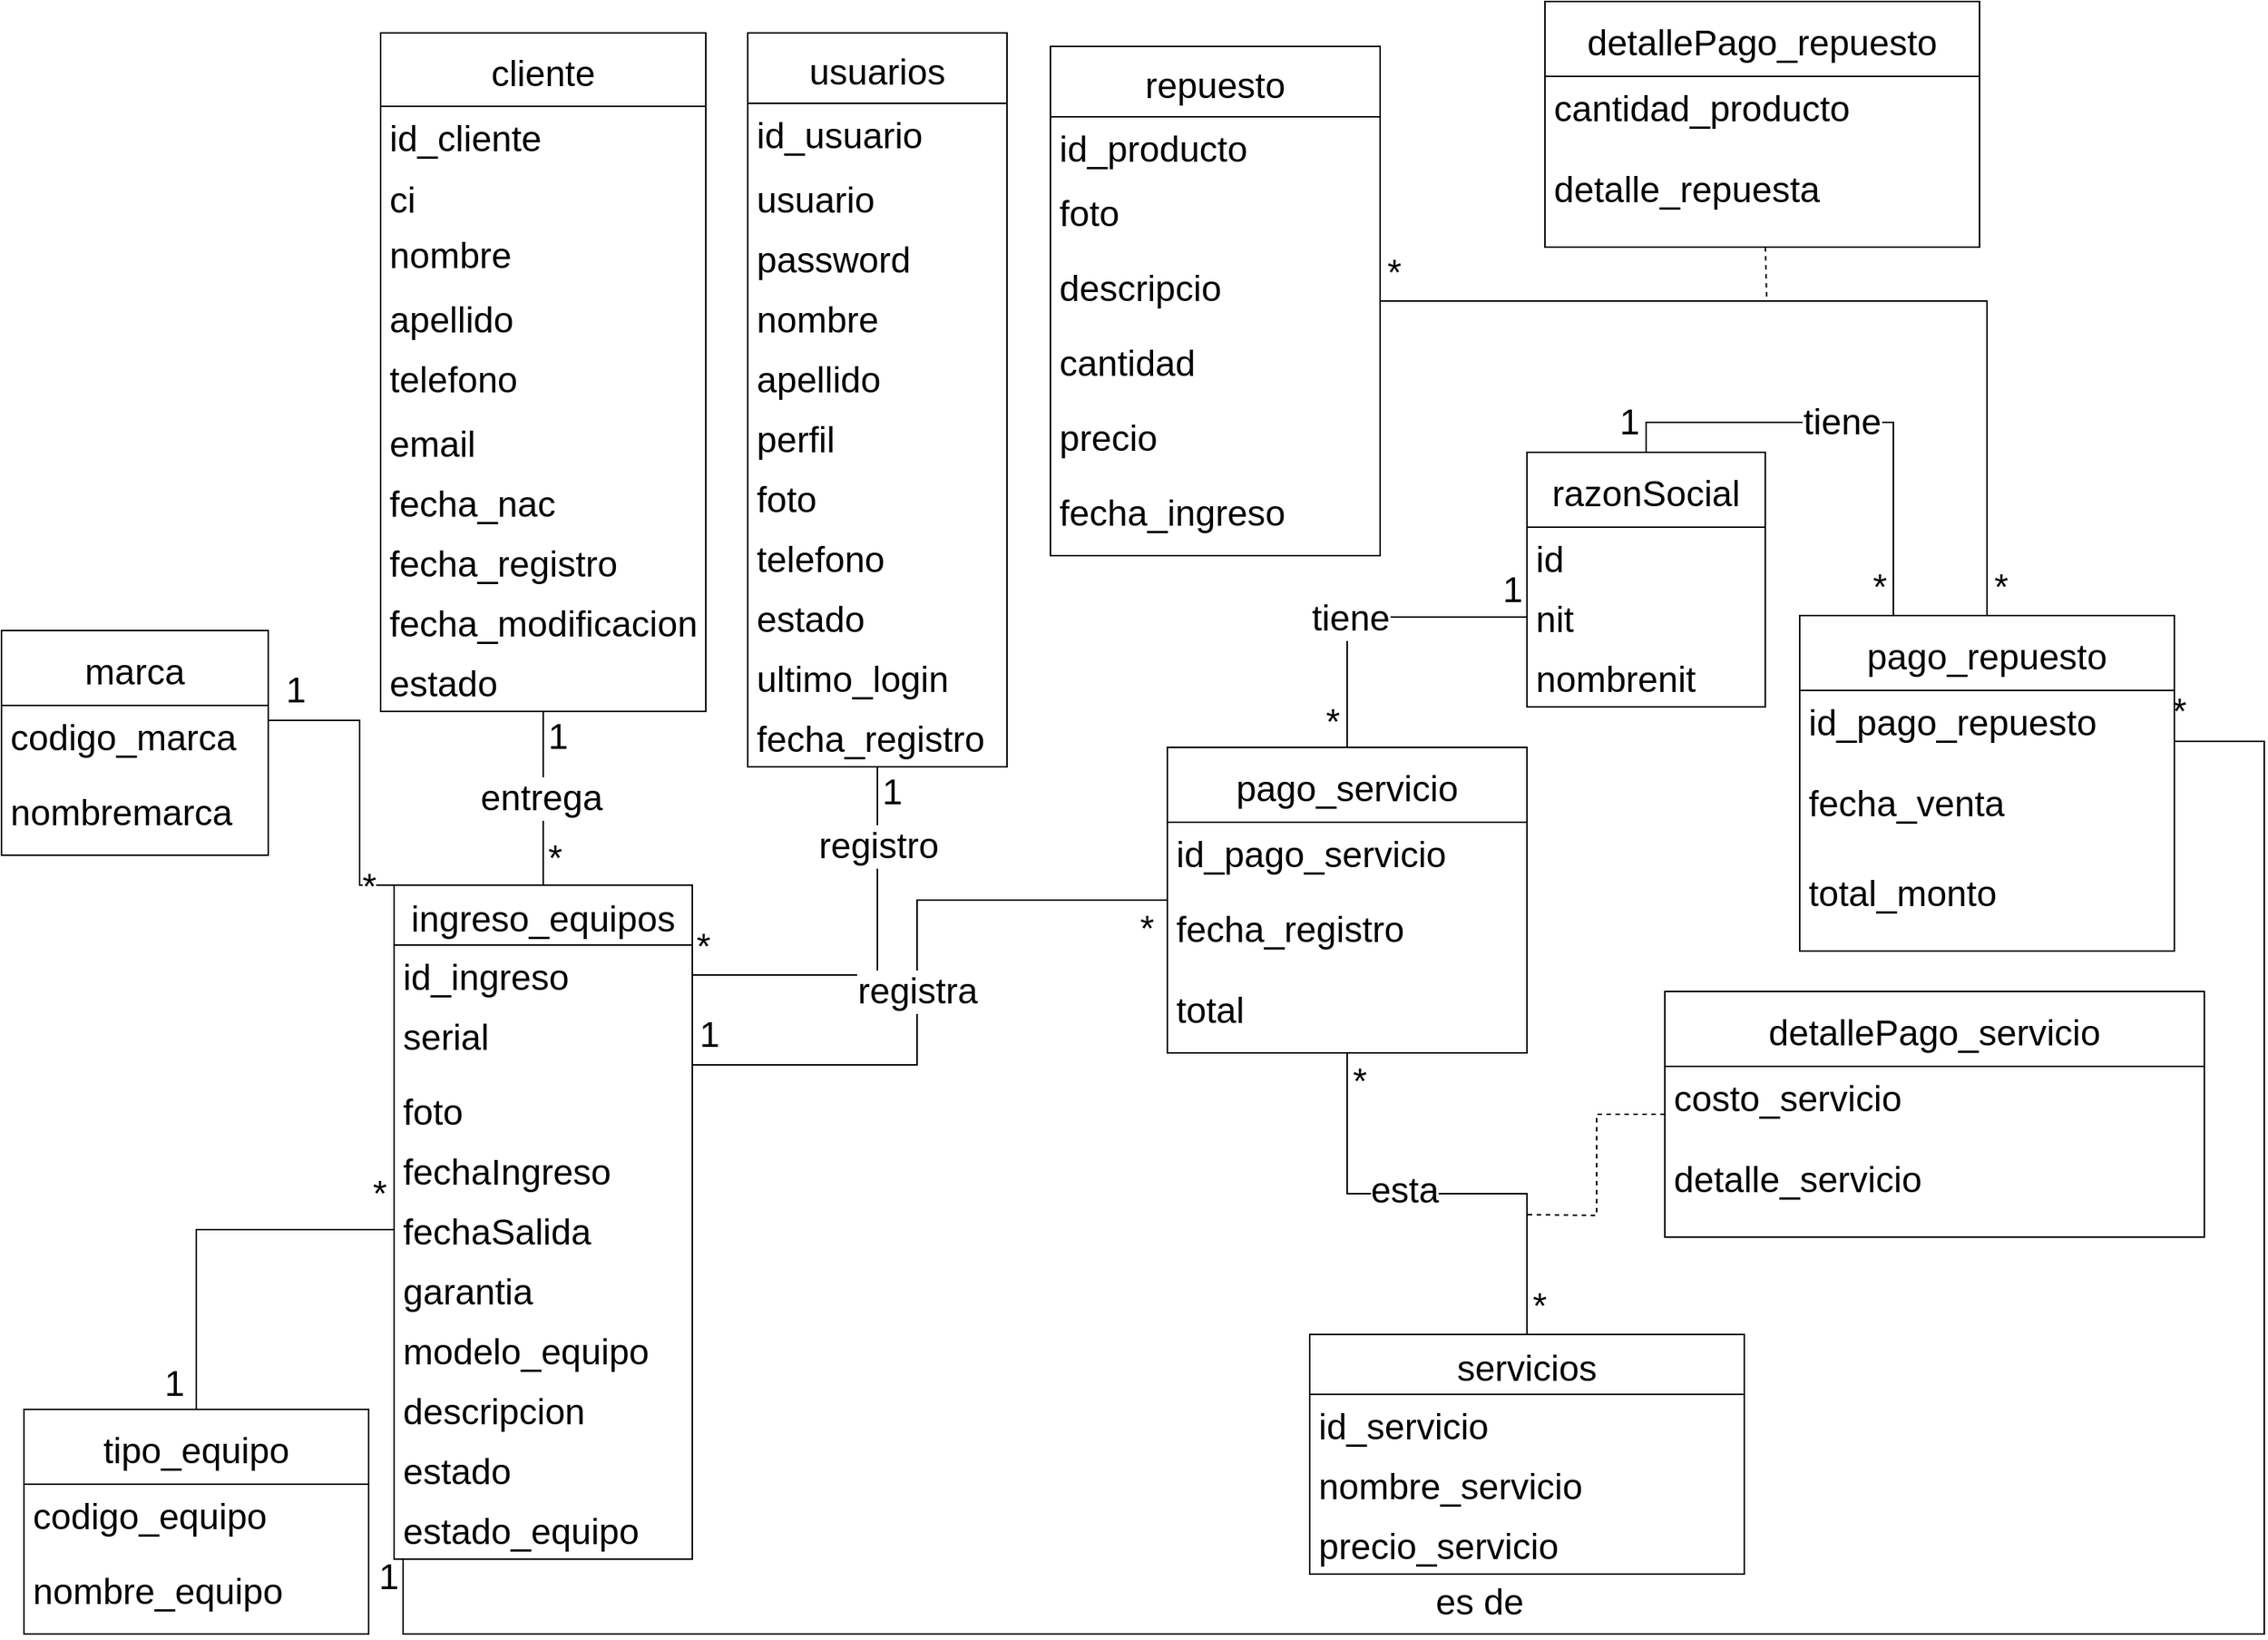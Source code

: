 <mxfile>
    <diagram id="wfUU09Cgp8cNnMo08egy" name="Página-1">
        <mxGraphModel dx="2210" dy="1568" grid="1" gridSize="10" guides="1" tooltips="1" connect="1" arrows="1" fold="1" page="1" pageScale="1" pageWidth="1600" pageHeight="1200" math="0" shadow="0">
            <root>
                <mxCell id="0"/>
                <mxCell id="1" parent="0"/>
                <mxCell id="IKJJpIAQ7fGaCPvur2bt-19" style="edgeStyle=orthogonalEdgeStyle;rounded=0;orthogonalLoop=1;jettySize=auto;html=1;fontSize=24;endArrow=none;endFill=0;entryX=1;entryY=0.5;entryDx=0;entryDy=0;" parent="1" source="rV4q6Ok1a5fOe4f_9M8k-9" target="rV4q6Ok1a5fOe4f_9M8k-31" edge="1">
                    <mxGeometry relative="1" as="geometry"/>
                </mxCell>
                <mxCell id="IKJJpIAQ7fGaCPvur2bt-36" value="registro" style="edgeLabel;html=1;align=center;verticalAlign=middle;resizable=0;points=[];fontSize=24;" parent="IKJJpIAQ7fGaCPvur2bt-19" vertex="1" connectable="0">
                    <mxGeometry x="-0.601" relative="1" as="geometry">
                        <mxPoint as="offset"/>
                    </mxGeometry>
                </mxCell>
                <mxCell id="IKJJpIAQ7fGaCPvur2bt-37" value="1" style="edgeLabel;html=1;align=center;verticalAlign=middle;resizable=0;points=[];fontSize=24;" parent="IKJJpIAQ7fGaCPvur2bt-19" vertex="1" connectable="0">
                    <mxGeometry x="-0.91" relative="1" as="geometry">
                        <mxPoint x="9" y="5" as="offset"/>
                    </mxGeometry>
                </mxCell>
                <mxCell id="IKJJpIAQ7fGaCPvur2bt-38" value="*" style="edgeLabel;html=1;align=center;verticalAlign=middle;resizable=0;points=[];fontSize=24;" parent="IKJJpIAQ7fGaCPvur2bt-19" vertex="1" connectable="0">
                    <mxGeometry x="0.87" y="-1" relative="1" as="geometry">
                        <mxPoint x="-10" y="-18" as="offset"/>
                    </mxGeometry>
                </mxCell>
                <mxCell id="rV4q6Ok1a5fOe4f_9M8k-9" value="usuarios" style="swimlane;fontStyle=0;childLayout=stackLayout;horizontal=1;startSize=47;horizontalStack=0;resizeParent=1;resizeParentMax=0;resizeLast=0;collapsible=1;marginBottom=0;fontSize=24;" parent="1" vertex="1">
                    <mxGeometry x="508" y="21" width="173" height="490" as="geometry"/>
                </mxCell>
                <mxCell id="rV4q6Ok1a5fOe4f_9M8k-10" value="id_usuario" style="text;strokeColor=none;fillColor=none;align=left;verticalAlign=top;spacingLeft=4;spacingRight=4;overflow=hidden;rotatable=0;points=[[0,0.5],[1,0.5]];portConstraint=eastwest;fontSize=24;" parent="rV4q6Ok1a5fOe4f_9M8k-9" vertex="1">
                    <mxGeometry y="47" width="173" height="43" as="geometry"/>
                </mxCell>
                <mxCell id="rV4q6Ok1a5fOe4f_9M8k-11" value="usuario" style="text;strokeColor=none;fillColor=none;align=left;verticalAlign=top;spacingLeft=4;spacingRight=4;overflow=hidden;rotatable=0;points=[[0,0.5],[1,0.5]];portConstraint=eastwest;fontSize=24;" parent="rV4q6Ok1a5fOe4f_9M8k-9" vertex="1">
                    <mxGeometry y="90" width="173" height="40" as="geometry"/>
                </mxCell>
                <mxCell id="rV4q6Ok1a5fOe4f_9M8k-12" value="password" style="text;strokeColor=none;fillColor=none;align=left;verticalAlign=top;spacingLeft=4;spacingRight=4;overflow=hidden;rotatable=0;points=[[0,0.5],[1,0.5]];portConstraint=eastwest;fontSize=24;" parent="rV4q6Ok1a5fOe4f_9M8k-9" vertex="1">
                    <mxGeometry y="130" width="173" height="40" as="geometry"/>
                </mxCell>
                <mxCell id="rV4q6Ok1a5fOe4f_9M8k-18" value="nombre" style="text;strokeColor=none;fillColor=none;align=left;verticalAlign=top;spacingLeft=4;spacingRight=4;overflow=hidden;rotatable=0;points=[[0,0.5],[1,0.5]];portConstraint=eastwest;fontSize=24;" parent="rV4q6Ok1a5fOe4f_9M8k-9" vertex="1">
                    <mxGeometry y="170" width="173" height="40" as="geometry"/>
                </mxCell>
                <mxCell id="fkZLtSuJIl0sQiR_U3KK-3" value="apellido" style="text;strokeColor=none;fillColor=none;align=left;verticalAlign=top;spacingLeft=4;spacingRight=4;overflow=hidden;rotatable=0;points=[[0,0.5],[1,0.5]];portConstraint=eastwest;fontSize=24;" parent="rV4q6Ok1a5fOe4f_9M8k-9" vertex="1">
                    <mxGeometry y="210" width="173" height="40" as="geometry"/>
                </mxCell>
                <mxCell id="rV4q6Ok1a5fOe4f_9M8k-13" value="perfil" style="text;strokeColor=none;fillColor=none;align=left;verticalAlign=top;spacingLeft=4;spacingRight=4;overflow=hidden;rotatable=0;points=[[0,0.5],[1,0.5]];portConstraint=eastwest;fontSize=24;" parent="rV4q6Ok1a5fOe4f_9M8k-9" vertex="1">
                    <mxGeometry y="250" width="173" height="40" as="geometry"/>
                </mxCell>
                <mxCell id="rV4q6Ok1a5fOe4f_9M8k-14" value="foto" style="text;strokeColor=none;fillColor=none;align=left;verticalAlign=top;spacingLeft=4;spacingRight=4;overflow=hidden;rotatable=0;points=[[0,0.5],[1,0.5]];portConstraint=eastwest;fontSize=24;" parent="rV4q6Ok1a5fOe4f_9M8k-9" vertex="1">
                    <mxGeometry y="290" width="173" height="40" as="geometry"/>
                </mxCell>
                <mxCell id="IKJJpIAQ7fGaCPvur2bt-18" value="telefono" style="text;strokeColor=none;fillColor=none;align=left;verticalAlign=top;spacingLeft=4;spacingRight=4;overflow=hidden;rotatable=0;points=[[0,0.5],[1,0.5]];portConstraint=eastwest;fontSize=24;" parent="rV4q6Ok1a5fOe4f_9M8k-9" vertex="1">
                    <mxGeometry y="330" width="173" height="40" as="geometry"/>
                </mxCell>
                <mxCell id="rV4q6Ok1a5fOe4f_9M8k-15" value="estado" style="text;strokeColor=none;fillColor=none;align=left;verticalAlign=top;spacingLeft=4;spacingRight=4;overflow=hidden;rotatable=0;points=[[0,0.5],[1,0.5]];portConstraint=eastwest;fontSize=24;" parent="rV4q6Ok1a5fOe4f_9M8k-9" vertex="1">
                    <mxGeometry y="370" width="173" height="40" as="geometry"/>
                </mxCell>
                <mxCell id="rV4q6Ok1a5fOe4f_9M8k-16" value="ultimo_login" style="text;strokeColor=none;fillColor=none;align=left;verticalAlign=top;spacingLeft=4;spacingRight=4;overflow=hidden;rotatable=0;points=[[0,0.5],[1,0.5]];portConstraint=eastwest;fontSize=24;" parent="rV4q6Ok1a5fOe4f_9M8k-9" vertex="1">
                    <mxGeometry y="410" width="173" height="40" as="geometry"/>
                </mxCell>
                <mxCell id="rV4q6Ok1a5fOe4f_9M8k-17" value="fecha_registro" style="text;strokeColor=none;fillColor=none;align=left;verticalAlign=top;spacingLeft=4;spacingRight=4;overflow=hidden;rotatable=0;points=[[0,0.5],[1,0.5]];portConstraint=eastwest;fontSize=24;" parent="rV4q6Ok1a5fOe4f_9M8k-9" vertex="1">
                    <mxGeometry y="450" width="173" height="40" as="geometry"/>
                </mxCell>
                <mxCell id="IKJJpIAQ7fGaCPvur2bt-13" style="rounded=0;orthogonalLoop=1;jettySize=auto;html=1;fontSize=24;endArrow=none;endFill=0;entryX=0.5;entryY=0;entryDx=0;entryDy=0;" parent="1" source="rV4q6Ok1a5fOe4f_9M8k-19" target="rV4q6Ok1a5fOe4f_9M8k-30" edge="1">
                    <mxGeometry relative="1" as="geometry"/>
                </mxCell>
                <mxCell id="IKJJpIAQ7fGaCPvur2bt-33" value="1" style="edgeLabel;html=1;align=center;verticalAlign=middle;resizable=0;points=[];fontSize=24;" parent="IKJJpIAQ7fGaCPvur2bt-13" vertex="1" connectable="0">
                    <mxGeometry x="-0.782" relative="1" as="geometry">
                        <mxPoint x="9" y="4" as="offset"/>
                    </mxGeometry>
                </mxCell>
                <mxCell id="IKJJpIAQ7fGaCPvur2bt-34" value="*" style="edgeLabel;html=1;align=center;verticalAlign=middle;resizable=0;points=[];fontSize=24;" parent="IKJJpIAQ7fGaCPvur2bt-13" vertex="1" connectable="0">
                    <mxGeometry x="0.789" y="-1" relative="1" as="geometry">
                        <mxPoint x="8" y="-6" as="offset"/>
                    </mxGeometry>
                </mxCell>
                <mxCell id="IKJJpIAQ7fGaCPvur2bt-35" value="entrega" style="edgeLabel;html=1;align=center;verticalAlign=middle;resizable=0;points=[];fontSize=24;" parent="IKJJpIAQ7fGaCPvur2bt-13" vertex="1" connectable="0">
                    <mxGeometry x="-0.272" y="-2" relative="1" as="geometry">
                        <mxPoint y="16" as="offset"/>
                    </mxGeometry>
                </mxCell>
                <mxCell id="rV4q6Ok1a5fOe4f_9M8k-19" value="cliente" style="swimlane;fontStyle=0;childLayout=stackLayout;horizontal=1;startSize=49;horizontalStack=0;resizeParent=1;resizeParentMax=0;resizeLast=0;collapsible=1;marginBottom=0;fontSize=24;" parent="1" vertex="1">
                    <mxGeometry x="263" y="21" width="217" height="453" as="geometry"/>
                </mxCell>
                <mxCell id="rV4q6Ok1a5fOe4f_9M8k-20" value="id_cliente" style="text;strokeColor=none;fillColor=none;align=left;verticalAlign=top;spacingLeft=4;spacingRight=4;overflow=hidden;rotatable=0;points=[[0,0.5],[1,0.5]];portConstraint=eastwest;fontSize=24;" parent="rV4q6Ok1a5fOe4f_9M8k-19" vertex="1">
                    <mxGeometry y="49" width="217" height="41" as="geometry"/>
                </mxCell>
                <mxCell id="IKJJpIAQ7fGaCPvur2bt-5" value="ci" style="text;strokeColor=none;fillColor=none;align=left;verticalAlign=top;spacingLeft=4;spacingRight=4;overflow=hidden;rotatable=0;points=[[0,0.5],[1,0.5]];portConstraint=eastwest;fontSize=24;" parent="rV4q6Ok1a5fOe4f_9M8k-19" vertex="1">
                    <mxGeometry y="90" width="217" height="37" as="geometry"/>
                </mxCell>
                <mxCell id="rV4q6Ok1a5fOe4f_9M8k-22" value="nombre" style="text;strokeColor=none;fillColor=none;align=left;verticalAlign=top;spacingLeft=4;spacingRight=4;overflow=hidden;rotatable=0;points=[[0,0.5],[1,0.5]];portConstraint=eastwest;fontSize=24;" parent="rV4q6Ok1a5fOe4f_9M8k-19" vertex="1">
                    <mxGeometry y="127" width="217" height="43" as="geometry"/>
                </mxCell>
                <mxCell id="rV4q6Ok1a5fOe4f_9M8k-21" value="apellido" style="text;strokeColor=none;fillColor=none;align=left;verticalAlign=top;spacingLeft=4;spacingRight=4;overflow=hidden;rotatable=0;points=[[0,0.5],[1,0.5]];portConstraint=eastwest;fontSize=24;" parent="rV4q6Ok1a5fOe4f_9M8k-19" vertex="1">
                    <mxGeometry y="170" width="217" height="40" as="geometry"/>
                </mxCell>
                <mxCell id="IKJJpIAQ7fGaCPvur2bt-17" value="telefono" style="text;strokeColor=none;fillColor=none;align=left;verticalAlign=top;spacingLeft=4;spacingRight=4;overflow=hidden;rotatable=0;points=[[0,0.5],[1,0.5]];portConstraint=eastwest;fontSize=24;" parent="rV4q6Ok1a5fOe4f_9M8k-19" vertex="1">
                    <mxGeometry y="210" width="217" height="43" as="geometry"/>
                </mxCell>
                <mxCell id="rV4q6Ok1a5fOe4f_9M8k-23" value="email" style="text;strokeColor=none;fillColor=none;align=left;verticalAlign=top;spacingLeft=4;spacingRight=4;overflow=hidden;rotatable=0;points=[[0,0.5],[1,0.5]];portConstraint=eastwest;fontSize=24;" parent="rV4q6Ok1a5fOe4f_9M8k-19" vertex="1">
                    <mxGeometry y="253" width="217" height="40" as="geometry"/>
                </mxCell>
                <mxCell id="IKJJpIAQ7fGaCPvur2bt-9" value="fecha_nac" style="text;strokeColor=none;fillColor=none;align=left;verticalAlign=top;spacingLeft=4;spacingRight=4;overflow=hidden;rotatable=0;points=[[0,0.5],[1,0.5]];portConstraint=eastwest;fontSize=24;" parent="rV4q6Ok1a5fOe4f_9M8k-19" vertex="1">
                    <mxGeometry y="293" width="217" height="40" as="geometry"/>
                </mxCell>
                <mxCell id="rV4q6Ok1a5fOe4f_9M8k-25" value="fecha_registro" style="text;strokeColor=none;fillColor=none;align=left;verticalAlign=top;spacingLeft=4;spacingRight=4;overflow=hidden;rotatable=0;points=[[0,0.5],[1,0.5]];portConstraint=eastwest;fontSize=24;" parent="rV4q6Ok1a5fOe4f_9M8k-19" vertex="1">
                    <mxGeometry y="333" width="217" height="40" as="geometry"/>
                </mxCell>
                <mxCell id="fkZLtSuJIl0sQiR_U3KK-2" value="fecha_modificacion" style="text;strokeColor=none;fillColor=none;align=left;verticalAlign=top;spacingLeft=4;spacingRight=4;overflow=hidden;rotatable=0;points=[[0,0.5],[1,0.5]];portConstraint=eastwest;fontSize=24;" parent="rV4q6Ok1a5fOe4f_9M8k-19" vertex="1">
                    <mxGeometry y="373" width="217" height="40" as="geometry"/>
                </mxCell>
                <mxCell id="rV4q6Ok1a5fOe4f_9M8k-28" value="estado" style="text;strokeColor=none;fillColor=none;align=left;verticalAlign=top;spacingLeft=4;spacingRight=4;overflow=hidden;rotatable=0;points=[[0,0.5],[1,0.5]];portConstraint=eastwest;fontSize=24;" parent="rV4q6Ok1a5fOe4f_9M8k-19" vertex="1">
                    <mxGeometry y="413" width="217" height="40" as="geometry"/>
                </mxCell>
                <mxCell id="IKJJpIAQ7fGaCPvur2bt-31" style="edgeStyle=orthogonalEdgeStyle;rounded=0;orthogonalLoop=1;jettySize=auto;html=1;fontSize=24;endArrow=none;endFill=0;" parent="1" source="rV4q6Ok1a5fOe4f_9M8k-30" target="oZmowPFpVnmmXWieP5AL-1" edge="1">
                    <mxGeometry relative="1" as="geometry">
                        <Array as="points">
                            <mxPoint x="278" y="1090"/>
                            <mxPoint x="1520" y="1090"/>
                            <mxPoint x="1520" y="494"/>
                        </Array>
                    </mxGeometry>
                </mxCell>
                <mxCell id="IKJJpIAQ7fGaCPvur2bt-44" value="1" style="edgeLabel;html=1;align=center;verticalAlign=middle;resizable=0;points=[];fontSize=24;" parent="IKJJpIAQ7fGaCPvur2bt-31" vertex="1" connectable="0">
                    <mxGeometry x="-0.966" y="-2" relative="1" as="geometry">
                        <mxPoint x="-8" y="-21" as="offset"/>
                    </mxGeometry>
                </mxCell>
                <mxCell id="IKJJpIAQ7fGaCPvur2bt-45" value="*" style="edgeLabel;html=1;align=center;verticalAlign=middle;resizable=0;points=[];fontSize=24;" parent="IKJJpIAQ7fGaCPvur2bt-31" vertex="1" connectable="0">
                    <mxGeometry x="0.961" y="-2" relative="1" as="geometry">
                        <mxPoint x="-35" y="-18" as="offset"/>
                    </mxGeometry>
                </mxCell>
                <mxCell id="IKJJpIAQ7fGaCPvur2bt-54" value="es de" style="edgeLabel;html=1;align=center;verticalAlign=middle;resizable=0;points=[];fontSize=24;" parent="IKJJpIAQ7fGaCPvur2bt-31" vertex="1" connectable="0">
                    <mxGeometry x="-0.2" y="5" relative="1" as="geometry">
                        <mxPoint x="-11" y="-16" as="offset"/>
                    </mxGeometry>
                </mxCell>
                <mxCell id="rV4q6Ok1a5fOe4f_9M8k-30" value="ingreso_equipos" style="swimlane;fontStyle=0;childLayout=stackLayout;horizontal=1;startSize=40;horizontalStack=0;resizeParent=1;resizeParentMax=0;resizeLast=0;collapsible=1;marginBottom=0;fontSize=24;" parent="1" vertex="1">
                    <mxGeometry x="272" y="590" width="199" height="450" as="geometry"/>
                </mxCell>
                <mxCell id="rV4q6Ok1a5fOe4f_9M8k-31" value="id_ingreso" style="text;strokeColor=none;fillColor=none;align=left;verticalAlign=top;spacingLeft=4;spacingRight=4;overflow=hidden;rotatable=0;points=[[0,0.5],[1,0.5]];portConstraint=eastwest;fontSize=24;" parent="rV4q6Ok1a5fOe4f_9M8k-30" vertex="1">
                    <mxGeometry y="40" width="199" height="40" as="geometry"/>
                </mxCell>
                <mxCell id="IKJJpIAQ7fGaCPvur2bt-15" value="serial" style="text;strokeColor=none;fillColor=none;align=left;verticalAlign=top;spacingLeft=4;spacingRight=4;overflow=hidden;rotatable=0;points=[[0,0.5],[1,0.5]];portConstraint=eastwest;fontSize=24;" parent="rV4q6Ok1a5fOe4f_9M8k-30" vertex="1">
                    <mxGeometry y="80" width="199" height="50" as="geometry"/>
                </mxCell>
                <mxCell id="fkZLtSuJIl0sQiR_U3KK-4" value="foto" style="text;strokeColor=none;fillColor=none;align=left;verticalAlign=top;spacingLeft=4;spacingRight=4;overflow=hidden;rotatable=0;points=[[0,0.5],[1,0.5]];portConstraint=eastwest;fontSize=24;" parent="rV4q6Ok1a5fOe4f_9M8k-30" vertex="1">
                    <mxGeometry y="130" width="199" height="40" as="geometry"/>
                </mxCell>
                <mxCell id="rV4q6Ok1a5fOe4f_9M8k-32" value="fechaIngreso" style="text;strokeColor=none;fillColor=none;align=left;verticalAlign=top;spacingLeft=4;spacingRight=4;overflow=hidden;rotatable=0;points=[[0,0.5],[1,0.5]];portConstraint=eastwest;fontSize=24;" parent="rV4q6Ok1a5fOe4f_9M8k-30" vertex="1">
                    <mxGeometry y="170" width="199" height="40" as="geometry"/>
                </mxCell>
                <mxCell id="3mxQ9J1KkY-YHvVlAkt3-2" value="fechaSalida" style="text;strokeColor=none;fillColor=none;align=left;verticalAlign=top;spacingLeft=4;spacingRight=4;overflow=hidden;rotatable=0;points=[[0,0.5],[1,0.5]];portConstraint=eastwest;fontSize=24;" parent="rV4q6Ok1a5fOe4f_9M8k-30" vertex="1">
                    <mxGeometry y="210" width="199" height="40" as="geometry"/>
                </mxCell>
                <mxCell id="CD0hT01xv_0MjJVS_pCC-12" value="garantia" style="text;strokeColor=none;fillColor=none;align=left;verticalAlign=top;spacingLeft=4;spacingRight=4;overflow=hidden;rotatable=0;points=[[0,0.5],[1,0.5]];portConstraint=eastwest;fontSize=24;" parent="rV4q6Ok1a5fOe4f_9M8k-30" vertex="1">
                    <mxGeometry y="250" width="199" height="40" as="geometry"/>
                </mxCell>
                <mxCell id="IKJJpIAQ7fGaCPvur2bt-8" value="modelo_equipo" style="text;strokeColor=none;fillColor=none;align=left;verticalAlign=top;spacingLeft=4;spacingRight=4;overflow=hidden;rotatable=0;points=[[0,0.5],[1,0.5]];portConstraint=eastwest;fontSize=24;" parent="rV4q6Ok1a5fOe4f_9M8k-30" vertex="1">
                    <mxGeometry y="290" width="199" height="40" as="geometry"/>
                </mxCell>
                <mxCell id="5f8DOodD0ED3poKtp0_v-1" value="descripcion" style="text;strokeColor=none;fillColor=none;align=left;verticalAlign=top;spacingLeft=4;spacingRight=4;overflow=hidden;rotatable=0;points=[[0,0.5],[1,0.5]];portConstraint=eastwest;fontSize=24;" parent="rV4q6Ok1a5fOe4f_9M8k-30" vertex="1">
                    <mxGeometry y="330" width="199" height="40" as="geometry"/>
                </mxCell>
                <mxCell id="rV4q6Ok1a5fOe4f_9M8k-34" value="estado" style="text;strokeColor=none;fillColor=none;align=left;verticalAlign=top;spacingLeft=4;spacingRight=4;overflow=hidden;rotatable=0;points=[[0,0.5],[1,0.5]];portConstraint=eastwest;fontSize=24;" parent="rV4q6Ok1a5fOe4f_9M8k-30" vertex="1">
                    <mxGeometry y="370" width="199" height="40" as="geometry"/>
                </mxCell>
                <mxCell id="IKJJpIAQ7fGaCPvur2bt-11" value="estado_equipo" style="text;strokeColor=none;fillColor=none;align=left;verticalAlign=top;spacingLeft=4;spacingRight=4;overflow=hidden;rotatable=0;points=[[0,0.5],[1,0.5]];portConstraint=eastwest;fontSize=24;" parent="rV4q6Ok1a5fOe4f_9M8k-30" vertex="1">
                    <mxGeometry y="410" width="199" height="40" as="geometry"/>
                </mxCell>
                <mxCell id="IKJJpIAQ7fGaCPvur2bt-20" style="rounded=0;orthogonalLoop=1;jettySize=auto;html=1;fontSize=24;endArrow=none;endFill=0;edgeStyle=orthogonalEdgeStyle;" parent="1" source="rV4q6Ok1a5fOe4f_9M8k-39" target="rV4q6Ok1a5fOe4f_9M8k-30" edge="1">
                    <mxGeometry relative="1" as="geometry">
                        <Array as="points">
                            <mxPoint x="621" y="600"/>
                            <mxPoint x="621" y="710"/>
                        </Array>
                    </mxGeometry>
                </mxCell>
                <mxCell id="IKJJpIAQ7fGaCPvur2bt-39" value="1" style="edgeLabel;html=1;align=center;verticalAlign=middle;resizable=0;points=[];fontSize=24;" parent="IKJJpIAQ7fGaCPvur2bt-20" vertex="1" connectable="0">
                    <mxGeometry x="0.895" y="2" relative="1" as="geometry">
                        <mxPoint x="-12" y="-22" as="offset"/>
                    </mxGeometry>
                </mxCell>
                <mxCell id="IKJJpIAQ7fGaCPvur2bt-40" value="registra" style="edgeLabel;html=1;align=center;verticalAlign=middle;resizable=0;points=[];fontSize=24;" parent="IKJJpIAQ7fGaCPvur2bt-20" vertex="1" connectable="0">
                    <mxGeometry x="0.069" relative="1" as="geometry">
                        <mxPoint as="offset"/>
                    </mxGeometry>
                </mxCell>
                <mxCell id="IKJJpIAQ7fGaCPvur2bt-41" value="*" style="edgeLabel;html=1;align=center;verticalAlign=middle;resizable=0;points=[];fontSize=24;" parent="IKJJpIAQ7fGaCPvur2bt-20" vertex="1" connectable="0">
                    <mxGeometry x="-0.91" y="1" relative="1" as="geometry">
                        <mxPoint x="5" y="18" as="offset"/>
                    </mxGeometry>
                </mxCell>
                <mxCell id="IKJJpIAQ7fGaCPvur2bt-21" style="edgeStyle=orthogonalEdgeStyle;rounded=0;orthogonalLoop=1;jettySize=auto;html=1;fontSize=24;endArrow=none;endFill=0;entryX=0;entryY=0.5;entryDx=0;entryDy=0;" parent="1" source="rV4q6Ok1a5fOe4f_9M8k-39" target="rV4q6Ok1a5fOe4f_9M8k-92" edge="1">
                    <mxGeometry relative="1" as="geometry"/>
                </mxCell>
                <mxCell id="IKJJpIAQ7fGaCPvur2bt-48" value="*" style="edgeLabel;html=1;align=center;verticalAlign=middle;resizable=0;points=[];fontSize=24;" parent="IKJJpIAQ7fGaCPvur2bt-21" vertex="1" connectable="0">
                    <mxGeometry x="-0.834" relative="1" as="geometry">
                        <mxPoint x="-10" as="offset"/>
                    </mxGeometry>
                </mxCell>
                <mxCell id="IKJJpIAQ7fGaCPvur2bt-49" value="1" style="edgeLabel;html=1;align=center;verticalAlign=middle;resizable=0;points=[];fontSize=24;" parent="IKJJpIAQ7fGaCPvur2bt-21" vertex="1" connectable="0">
                    <mxGeometry x="0.836" y="2" relative="1" as="geometry">
                        <mxPoint x="7" y="-16" as="offset"/>
                    </mxGeometry>
                </mxCell>
                <mxCell id="IKJJpIAQ7fGaCPvur2bt-56" value="tiene" style="edgeLabel;html=1;align=center;verticalAlign=middle;resizable=0;points=[];fontSize=24;" parent="IKJJpIAQ7fGaCPvur2bt-21" vertex="1" connectable="0">
                    <mxGeometry x="-0.138" y="-1" relative="1" as="geometry">
                        <mxPoint as="offset"/>
                    </mxGeometry>
                </mxCell>
                <mxCell id="IKJJpIAQ7fGaCPvur2bt-24" style="edgeStyle=orthogonalEdgeStyle;rounded=0;orthogonalLoop=1;jettySize=auto;html=1;fontSize=24;endArrow=none;endFill=0;" parent="1" source="rV4q6Ok1a5fOe4f_9M8k-39" target="rV4q6Ok1a5fOe4f_9M8k-65" edge="1">
                    <mxGeometry relative="1" as="geometry"/>
                </mxCell>
                <mxCell id="IKJJpIAQ7fGaCPvur2bt-46" value="*" style="edgeLabel;html=1;align=center;verticalAlign=middle;resizable=0;points=[];fontSize=24;" parent="IKJJpIAQ7fGaCPvur2bt-24" vertex="1" connectable="0">
                    <mxGeometry x="-0.844" y="4" relative="1" as="geometry">
                        <mxPoint x="4" y="-5" as="offset"/>
                    </mxGeometry>
                </mxCell>
                <mxCell id="IKJJpIAQ7fGaCPvur2bt-47" value="*" style="edgeLabel;html=1;align=center;verticalAlign=middle;resizable=0;points=[];fontSize=24;" parent="IKJJpIAQ7fGaCPvur2bt-24" vertex="1" connectable="0">
                    <mxGeometry x="0.881" y="3" relative="1" as="geometry">
                        <mxPoint x="5" y="-1" as="offset"/>
                    </mxGeometry>
                </mxCell>
                <mxCell id="IKJJpIAQ7fGaCPvur2bt-55" value="esta" style="edgeLabel;html=1;align=center;verticalAlign=middle;resizable=0;points=[];fontSize=24;" parent="IKJJpIAQ7fGaCPvur2bt-24" vertex="1" connectable="0">
                    <mxGeometry x="-0.146" y="2" relative="1" as="geometry">
                        <mxPoint as="offset"/>
                    </mxGeometry>
                </mxCell>
                <mxCell id="rV4q6Ok1a5fOe4f_9M8k-39" value="pago_servicio" style="swimlane;fontStyle=0;childLayout=stackLayout;horizontal=1;startSize=50;horizontalStack=0;resizeParent=1;resizeParentMax=0;resizeLast=0;collapsible=1;marginBottom=0;fontSize=24;" parent="1" vertex="1">
                    <mxGeometry x="788" y="498" width="240" height="204" as="geometry"/>
                </mxCell>
                <mxCell id="rV4q6Ok1a5fOe4f_9M8k-40" value="id_pago_servicio" style="text;strokeColor=none;fillColor=none;align=left;verticalAlign=top;spacingLeft=4;spacingRight=4;overflow=hidden;rotatable=0;points=[[0,0.5],[1,0.5]];portConstraint=eastwest;fontSize=24;" parent="rV4q6Ok1a5fOe4f_9M8k-39" vertex="1">
                    <mxGeometry y="50" width="240" height="50" as="geometry"/>
                </mxCell>
                <mxCell id="rV4q6Ok1a5fOe4f_9M8k-41" value="fecha_registro" style="text;strokeColor=none;fillColor=none;align=left;verticalAlign=top;spacingLeft=4;spacingRight=4;overflow=hidden;rotatable=0;points=[[0,0.5],[1,0.5]];portConstraint=eastwest;fontSize=24;" parent="rV4q6Ok1a5fOe4f_9M8k-39" vertex="1">
                    <mxGeometry y="100" width="240" height="54" as="geometry"/>
                </mxCell>
                <mxCell id="rV4q6Ok1a5fOe4f_9M8k-42" value="total" style="text;strokeColor=none;fillColor=none;align=left;verticalAlign=top;spacingLeft=4;spacingRight=4;overflow=hidden;rotatable=0;points=[[0,0.5],[1,0.5]];portConstraint=eastwest;fontSize=24;" parent="rV4q6Ok1a5fOe4f_9M8k-39" vertex="1">
                    <mxGeometry y="154" width="240" height="50" as="geometry"/>
                </mxCell>
                <mxCell id="rV4q6Ok1a5fOe4f_9M8k-65" value="servicios" style="swimlane;fontStyle=0;childLayout=stackLayout;horizontal=1;startSize=40;horizontalStack=0;resizeParent=1;resizeParentMax=0;resizeLast=0;collapsible=1;marginBottom=0;fontSize=24;" parent="1" vertex="1">
                    <mxGeometry x="883" y="890" width="290" height="160" as="geometry"/>
                </mxCell>
                <mxCell id="rV4q6Ok1a5fOe4f_9M8k-66" value="id_servicio" style="text;align=left;verticalAlign=top;spacingLeft=4;spacingRight=4;overflow=hidden;rotatable=0;points=[[0,0.5],[1,0.5]];portConstraint=eastwest;fontSize=24;" parent="rV4q6Ok1a5fOe4f_9M8k-65" vertex="1">
                    <mxGeometry y="40" width="290" height="40" as="geometry"/>
                </mxCell>
                <mxCell id="rV4q6Ok1a5fOe4f_9M8k-67" value="nombre_servicio" style="text;strokeColor=none;fillColor=none;align=left;verticalAlign=top;spacingLeft=4;spacingRight=4;overflow=hidden;rotatable=0;points=[[0,0.5],[1,0.5]];portConstraint=eastwest;fontSize=24;" parent="rV4q6Ok1a5fOe4f_9M8k-65" vertex="1">
                    <mxGeometry y="80" width="290" height="40" as="geometry"/>
                </mxCell>
                <mxCell id="rV4q6Ok1a5fOe4f_9M8k-68" value="precio_servicio" style="text;strokeColor=none;fillColor=none;align=left;verticalAlign=top;spacingLeft=4;spacingRight=4;overflow=hidden;rotatable=0;points=[[0,0.5],[1,0.5]];portConstraint=eastwest;fontSize=24;" parent="rV4q6Ok1a5fOe4f_9M8k-65" vertex="1">
                    <mxGeometry y="120" width="290" height="40" as="geometry"/>
                </mxCell>
                <mxCell id="IKJJpIAQ7fGaCPvur2bt-27" style="edgeStyle=orthogonalEdgeStyle;rounded=0;orthogonalLoop=1;jettySize=auto;html=1;entryX=0.5;entryY=0;entryDx=0;entryDy=0;fontSize=24;endArrow=none;endFill=0;" parent="1" source="6kTo6Zb_8isxX5u7ip_v-1" target="oZmowPFpVnmmXWieP5AL-1" edge="1">
                    <mxGeometry relative="1" as="geometry"/>
                </mxCell>
                <mxCell id="IKJJpIAQ7fGaCPvur2bt-52" value="*" style="edgeLabel;html=1;align=center;verticalAlign=middle;resizable=0;points=[];fontSize=24;" parent="IKJJpIAQ7fGaCPvur2bt-27" vertex="1" connectable="0">
                    <mxGeometry x="0.94" y="1" relative="1" as="geometry">
                        <mxPoint x="8" y="-1" as="offset"/>
                    </mxGeometry>
                </mxCell>
                <mxCell id="IKJJpIAQ7fGaCPvur2bt-53" value="*" style="edgeLabel;html=1;align=center;verticalAlign=middle;resizable=0;points=[];fontSize=24;" parent="IKJJpIAQ7fGaCPvur2bt-27" vertex="1" connectable="0">
                    <mxGeometry x="-0.942" y="-1" relative="1" as="geometry">
                        <mxPoint x="-9" y="-20" as="offset"/>
                    </mxGeometry>
                </mxCell>
                <mxCell id="IKJJpIAQ7fGaCPvur2bt-32" style="rounded=0;orthogonalLoop=1;jettySize=auto;html=1;fontSize=24;endArrow=none;endFill=0;dashed=1;" parent="1" source="rV4q6Ok1a5fOe4f_9M8k-76" edge="1">
                    <mxGeometry relative="1" as="geometry">
                        <mxPoint x="1188" y="200" as="targetPoint"/>
                    </mxGeometry>
                </mxCell>
                <mxCell id="rV4q6Ok1a5fOe4f_9M8k-76" value="detallePago_repuesto" style="swimlane;fontStyle=0;childLayout=stackLayout;horizontal=1;startSize=50;horizontalStack=0;resizeParent=1;resizeParentMax=0;resizeLast=0;collapsible=1;marginBottom=0;fontSize=24;" parent="1" vertex="1">
                    <mxGeometry x="1040" width="290" height="164" as="geometry"/>
                </mxCell>
                <mxCell id="rV4q6Ok1a5fOe4f_9M8k-77" value="cantidad_producto" style="text;strokeColor=none;fillColor=none;align=left;verticalAlign=top;spacingLeft=4;spacingRight=4;overflow=hidden;rotatable=0;points=[[0,0.5],[1,0.5]];portConstraint=eastwest;fontSize=24;" parent="rV4q6Ok1a5fOe4f_9M8k-76" vertex="1">
                    <mxGeometry y="50" width="290" height="54" as="geometry"/>
                </mxCell>
                <mxCell id="rV4q6Ok1a5fOe4f_9M8k-110" value="detalle_repuesta" style="text;strokeColor=none;fillColor=none;align=left;verticalAlign=top;spacingLeft=4;spacingRight=4;overflow=hidden;rotatable=0;points=[[0,0.5],[1,0.5]];portConstraint=eastwest;fontSize=24;" parent="rV4q6Ok1a5fOe4f_9M8k-76" vertex="1">
                    <mxGeometry y="104" width="290" height="60" as="geometry"/>
                </mxCell>
                <mxCell id="IKJJpIAQ7fGaCPvur2bt-26" style="edgeStyle=orthogonalEdgeStyle;rounded=0;orthogonalLoop=1;jettySize=auto;html=1;fontSize=24;endArrow=none;endFill=0;exitX=0.5;exitY=0;exitDx=0;exitDy=0;entryX=0.25;entryY=0;entryDx=0;entryDy=0;" parent="1" source="rV4q6Ok1a5fOe4f_9M8k-90" target="oZmowPFpVnmmXWieP5AL-1" edge="1">
                    <mxGeometry relative="1" as="geometry"/>
                </mxCell>
                <mxCell id="IKJJpIAQ7fGaCPvur2bt-50" value="1" style="edgeLabel;html=1;align=center;verticalAlign=middle;resizable=0;points=[];fontSize=24;" parent="IKJJpIAQ7fGaCPvur2bt-26" vertex="1" connectable="0">
                    <mxGeometry x="-0.809" y="2" relative="1" as="geometry">
                        <mxPoint x="-22" y="2" as="offset"/>
                    </mxGeometry>
                </mxCell>
                <mxCell id="IKJJpIAQ7fGaCPvur2bt-51" value="*" style="edgeLabel;html=1;align=center;verticalAlign=middle;resizable=0;points=[];fontSize=24;" parent="IKJJpIAQ7fGaCPvur2bt-26" vertex="1" connectable="0">
                    <mxGeometry x="0.901" y="-2" relative="1" as="geometry">
                        <mxPoint x="-8" y="-4" as="offset"/>
                    </mxGeometry>
                </mxCell>
                <mxCell id="IKJJpIAQ7fGaCPvur2bt-57" value="tiene" style="edgeLabel;html=1;align=center;verticalAlign=middle;resizable=0;points=[];fontSize=24;" parent="IKJJpIAQ7fGaCPvur2bt-26" vertex="1" connectable="0">
                    <mxGeometry x="-0.041" relative="1" as="geometry">
                        <mxPoint as="offset"/>
                    </mxGeometry>
                </mxCell>
                <mxCell id="rV4q6Ok1a5fOe4f_9M8k-90" value="razonSocial" style="swimlane;fontStyle=0;childLayout=stackLayout;horizontal=1;startSize=50;horizontalStack=0;resizeParent=1;resizeParentMax=0;resizeLast=0;collapsible=1;marginBottom=0;fontSize=24;" parent="1" vertex="1">
                    <mxGeometry x="1028" y="301" width="159" height="170" as="geometry"/>
                </mxCell>
                <mxCell id="rV4q6Ok1a5fOe4f_9M8k-91" value="id" style="text;strokeColor=none;fillColor=none;align=left;verticalAlign=top;spacingLeft=4;spacingRight=4;overflow=hidden;rotatable=0;points=[[0,0.5],[1,0.5]];portConstraint=eastwest;fontSize=24;" parent="rV4q6Ok1a5fOe4f_9M8k-90" vertex="1">
                    <mxGeometry y="50" width="159" height="40" as="geometry"/>
                </mxCell>
                <mxCell id="rV4q6Ok1a5fOe4f_9M8k-92" value="nit" style="text;strokeColor=none;fillColor=none;align=left;verticalAlign=top;spacingLeft=4;spacingRight=4;overflow=hidden;rotatable=0;points=[[0,0.5],[1,0.5]];portConstraint=eastwest;fontSize=24;" parent="rV4q6Ok1a5fOe4f_9M8k-90" vertex="1">
                    <mxGeometry y="90" width="159" height="40" as="geometry"/>
                </mxCell>
                <mxCell id="rV4q6Ok1a5fOe4f_9M8k-93" value="nombrenit" style="text;strokeColor=none;fillColor=none;align=left;verticalAlign=top;spacingLeft=4;spacingRight=4;overflow=hidden;rotatable=0;points=[[0,0.5],[1,0.5]];portConstraint=eastwest;fontSize=24;" parent="rV4q6Ok1a5fOe4f_9M8k-90" vertex="1">
                    <mxGeometry y="130" width="159" height="40" as="geometry"/>
                </mxCell>
                <mxCell id="6kTo6Zb_8isxX5u7ip_v-1" value="repuesto" style="swimlane;fontStyle=0;childLayout=stackLayout;horizontal=1;startSize=47;horizontalStack=0;resizeParent=1;resizeParentMax=0;resizeLast=0;collapsible=1;marginBottom=0;fontSize=24;" parent="1" vertex="1">
                    <mxGeometry x="710" y="30" width="220" height="340" as="geometry"/>
                </mxCell>
                <mxCell id="6kTo6Zb_8isxX5u7ip_v-5" value="id_producto" style="text;strokeColor=none;fillColor=none;align=left;verticalAlign=top;spacingLeft=4;spacingRight=4;overflow=hidden;rotatable=0;points=[[0,0.5],[1,0.5]];portConstraint=eastwest;fontSize=24;" parent="6kTo6Zb_8isxX5u7ip_v-1" vertex="1">
                    <mxGeometry y="47" width="220" height="43" as="geometry"/>
                </mxCell>
                <mxCell id="fkZLtSuJIl0sQiR_U3KK-6" value="foto" style="text;strokeColor=none;fillColor=none;align=left;verticalAlign=top;spacingLeft=4;spacingRight=4;overflow=hidden;rotatable=0;points=[[0,0.5],[1,0.5]];portConstraint=eastwest;fontSize=24;" parent="6kTo6Zb_8isxX5u7ip_v-1" vertex="1">
                    <mxGeometry y="90" width="220" height="50" as="geometry"/>
                </mxCell>
                <mxCell id="6kTo6Zb_8isxX5u7ip_v-2" value="descripcio" style="text;strokeColor=none;fillColor=none;align=left;verticalAlign=top;spacingLeft=4;spacingRight=4;overflow=hidden;rotatable=0;points=[[0,0.5],[1,0.5]];portConstraint=eastwest;fontSize=24;" parent="6kTo6Zb_8isxX5u7ip_v-1" vertex="1">
                    <mxGeometry y="140" width="220" height="50" as="geometry"/>
                </mxCell>
                <mxCell id="6kTo6Zb_8isxX5u7ip_v-3" value="cantidad" style="text;strokeColor=none;fillColor=none;align=left;verticalAlign=top;spacingLeft=4;spacingRight=4;overflow=hidden;rotatable=0;points=[[0,0.5],[1,0.5]];portConstraint=eastwest;fontSize=24;" parent="6kTo6Zb_8isxX5u7ip_v-1" vertex="1">
                    <mxGeometry y="190" width="220" height="50" as="geometry"/>
                </mxCell>
                <mxCell id="6kTo6Zb_8isxX5u7ip_v-4" value="precio" style="text;strokeColor=none;fillColor=none;align=left;verticalAlign=top;spacingLeft=4;spacingRight=4;overflow=hidden;rotatable=0;points=[[0,0.5],[1,0.5]];portConstraint=eastwest;fontSize=24;" parent="6kTo6Zb_8isxX5u7ip_v-1" vertex="1">
                    <mxGeometry y="240" width="220" height="50" as="geometry"/>
                </mxCell>
                <mxCell id="IKJJpIAQ7fGaCPvur2bt-1" value="fecha_ingreso" style="text;strokeColor=none;fillColor=none;align=left;verticalAlign=top;spacingLeft=4;spacingRight=4;overflow=hidden;rotatable=0;points=[[0,0.5],[1,0.5]];portConstraint=eastwest;fontSize=24;" parent="6kTo6Zb_8isxX5u7ip_v-1" vertex="1">
                    <mxGeometry y="290" width="220" height="50" as="geometry"/>
                </mxCell>
                <mxCell id="oZmowPFpVnmmXWieP5AL-1" value="pago_repuesto" style="swimlane;fontStyle=0;childLayout=stackLayout;horizontal=1;startSize=50;horizontalStack=0;resizeParent=1;resizeParentMax=0;resizeLast=0;collapsible=1;marginBottom=0;fontSize=24;" parent="1" vertex="1">
                    <mxGeometry x="1210" y="410" width="250" height="224" as="geometry"/>
                </mxCell>
                <mxCell id="oZmowPFpVnmmXWieP5AL-2" value="id_pago_repuesto" style="text;strokeColor=none;fillColor=none;align=left;verticalAlign=top;spacingLeft=4;spacingRight=4;overflow=hidden;rotatable=0;points=[[0,0.5],[1,0.5]];portConstraint=eastwest;fontSize=24;" parent="oZmowPFpVnmmXWieP5AL-1" vertex="1">
                    <mxGeometry y="50" width="250" height="54" as="geometry"/>
                </mxCell>
                <mxCell id="oZmowPFpVnmmXWieP5AL-5" value="fecha_venta" style="text;strokeColor=none;fillColor=none;align=left;verticalAlign=top;spacingLeft=4;spacingRight=4;overflow=hidden;rotatable=0;points=[[0,0.5],[1,0.5]];portConstraint=eastwest;fontSize=24;" parent="oZmowPFpVnmmXWieP5AL-1" vertex="1">
                    <mxGeometry y="104" width="250" height="60" as="geometry"/>
                </mxCell>
                <mxCell id="oZmowPFpVnmmXWieP5AL-4" value="total_monto" style="text;strokeColor=none;fillColor=none;align=left;verticalAlign=top;spacingLeft=4;spacingRight=4;overflow=hidden;rotatable=0;points=[[0,0.5],[1,0.5]];portConstraint=eastwest;fontSize=24;" parent="oZmowPFpVnmmXWieP5AL-1" vertex="1">
                    <mxGeometry y="164" width="250" height="60" as="geometry"/>
                </mxCell>
                <mxCell id="IKJJpIAQ7fGaCPvur2bt-25" style="edgeStyle=orthogonalEdgeStyle;rounded=0;orthogonalLoop=1;jettySize=auto;html=1;dashed=1;fontSize=24;endArrow=none;endFill=0;" parent="1" source="QvnEZQQ2M4Dqw8vTVcrV-14" edge="1">
                    <mxGeometry relative="1" as="geometry">
                        <mxPoint x="1028" y="810" as="targetPoint"/>
                    </mxGeometry>
                </mxCell>
                <mxCell id="QvnEZQQ2M4Dqw8vTVcrV-14" value="detallePago_servicio" style="swimlane;fontStyle=0;childLayout=stackLayout;horizontal=1;startSize=50;horizontalStack=0;resizeParent=1;resizeParentMax=0;resizeLast=0;collapsible=1;marginBottom=0;fontSize=24;" parent="1" vertex="1">
                    <mxGeometry x="1120" y="661" width="360" height="164" as="geometry"/>
                </mxCell>
                <mxCell id="QvnEZQQ2M4Dqw8vTVcrV-15" value="costo_servicio" style="text;strokeColor=none;fillColor=none;align=left;verticalAlign=top;spacingLeft=4;spacingRight=4;overflow=hidden;rotatable=0;points=[[0,0.5],[1,0.5]];portConstraint=eastwest;fontSize=24;" parent="QvnEZQQ2M4Dqw8vTVcrV-14" vertex="1">
                    <mxGeometry y="50" width="360" height="54" as="geometry"/>
                </mxCell>
                <mxCell id="QvnEZQQ2M4Dqw8vTVcrV-16" value="detalle_servicio" style="text;strokeColor=none;fillColor=none;align=left;verticalAlign=top;spacingLeft=4;spacingRight=4;overflow=hidden;rotatable=0;points=[[0,0.5],[1,0.5]];portConstraint=eastwest;fontSize=24;" parent="QvnEZQQ2M4Dqw8vTVcrV-14" vertex="1">
                    <mxGeometry y="104" width="360" height="60" as="geometry"/>
                </mxCell>
                <mxCell id="CD0hT01xv_0MjJVS_pCC-11" style="edgeStyle=orthogonalEdgeStyle;rounded=0;orthogonalLoop=1;jettySize=auto;html=1;entryX=0;entryY=0.5;entryDx=0;entryDy=0;endArrow=none;endFill=0;fontSize=24;" parent="1" source="CD0hT01xv_0MjJVS_pCC-1" target="3mxQ9J1KkY-YHvVlAkt3-2" edge="1">
                    <mxGeometry relative="1" as="geometry"/>
                </mxCell>
                <mxCell id="CD0hT01xv_0MjJVS_pCC-24" value="1" style="edgeLabel;html=1;align=center;verticalAlign=middle;resizable=0;points=[];fontSize=24;" parent="CD0hT01xv_0MjJVS_pCC-11" vertex="1" connectable="0">
                    <mxGeometry x="-0.919" y="4" relative="1" as="geometry">
                        <mxPoint x="-11" y="-7" as="offset"/>
                    </mxGeometry>
                </mxCell>
                <mxCell id="CD0hT01xv_0MjJVS_pCC-25" value="*" style="edgeLabel;html=1;align=center;verticalAlign=middle;resizable=0;points=[];fontSize=24;" parent="CD0hT01xv_0MjJVS_pCC-11" vertex="1" connectable="0">
                    <mxGeometry x="0.92" y="3" relative="1" as="geometry">
                        <mxPoint y="-21" as="offset"/>
                    </mxGeometry>
                </mxCell>
                <mxCell id="CD0hT01xv_0MjJVS_pCC-1" value="tipo_equipo" style="swimlane;fontStyle=0;childLayout=stackLayout;horizontal=1;startSize=50;horizontalStack=0;resizeParent=1;resizeParentMax=0;resizeLast=0;collapsible=1;marginBottom=0;fontSize=24;" parent="1" vertex="1">
                    <mxGeometry x="25" y="940" width="230" height="150" as="geometry"/>
                </mxCell>
                <mxCell id="CD0hT01xv_0MjJVS_pCC-9" value="codigo_equipo" style="text;strokeColor=none;fillColor=none;align=left;verticalAlign=top;spacingLeft=4;spacingRight=4;overflow=hidden;rotatable=0;points=[[0,0.5],[1,0.5]];portConstraint=eastwest;fontSize=24;" parent="CD0hT01xv_0MjJVS_pCC-1" vertex="1">
                    <mxGeometry y="50" width="230" height="50" as="geometry"/>
                </mxCell>
                <mxCell id="CD0hT01xv_0MjJVS_pCC-10" value="nombre_equipo" style="text;strokeColor=none;fillColor=none;align=left;verticalAlign=top;spacingLeft=4;spacingRight=4;overflow=hidden;rotatable=0;points=[[0,0.5],[1,0.5]];portConstraint=eastwest;fontSize=24;" parent="CD0hT01xv_0MjJVS_pCC-1" vertex="1">
                    <mxGeometry y="100" width="230" height="50" as="geometry"/>
                </mxCell>
                <mxCell id="CD0hT01xv_0MjJVS_pCC-21" style="edgeStyle=orthogonalEdgeStyle;rounded=0;orthogonalLoop=1;jettySize=auto;html=1;entryX=0;entryY=0;entryDx=0;entryDy=0;endArrow=none;endFill=0;fontSize=24;" parent="1" source="CD0hT01xv_0MjJVS_pCC-13" target="rV4q6Ok1a5fOe4f_9M8k-30" edge="1">
                    <mxGeometry relative="1" as="geometry">
                        <Array as="points">
                            <mxPoint x="249" y="480"/>
                        </Array>
                    </mxGeometry>
                </mxCell>
                <mxCell id="CD0hT01xv_0MjJVS_pCC-22" value="1" style="edgeLabel;html=1;align=center;verticalAlign=middle;resizable=0;points=[];fontSize=24;" parent="CD0hT01xv_0MjJVS_pCC-21" vertex="1" connectable="0">
                    <mxGeometry x="-0.818" y="1" relative="1" as="geometry">
                        <mxPoint y="-19" as="offset"/>
                    </mxGeometry>
                </mxCell>
                <mxCell id="CD0hT01xv_0MjJVS_pCC-23" value="*" style="edgeLabel;html=1;align=center;verticalAlign=middle;resizable=0;points=[];fontSize=24;" parent="CD0hT01xv_0MjJVS_pCC-21" vertex="1" connectable="0">
                    <mxGeometry x="0.821" y="-1" relative="1" as="geometry">
                        <mxPoint as="offset"/>
                    </mxGeometry>
                </mxCell>
                <mxCell id="CD0hT01xv_0MjJVS_pCC-13" value="marca" style="swimlane;fontStyle=0;childLayout=stackLayout;horizontal=1;startSize=50;horizontalStack=0;resizeParent=1;resizeParentMax=0;resizeLast=0;collapsible=1;marginBottom=0;fontSize=24;" parent="1" vertex="1">
                    <mxGeometry x="10" y="420" width="178" height="150" as="geometry"/>
                </mxCell>
                <mxCell id="CD0hT01xv_0MjJVS_pCC-14" value="codigo_marca" style="text;strokeColor=none;fillColor=none;align=left;verticalAlign=top;spacingLeft=4;spacingRight=4;overflow=hidden;rotatable=0;points=[[0,0.5],[1,0.5]];portConstraint=eastwest;fontSize=24;" parent="CD0hT01xv_0MjJVS_pCC-13" vertex="1">
                    <mxGeometry y="50" width="178" height="50" as="geometry"/>
                </mxCell>
                <mxCell id="CD0hT01xv_0MjJVS_pCC-15" value="nombremarca" style="text;strokeColor=none;fillColor=none;align=left;verticalAlign=top;spacingLeft=4;spacingRight=4;overflow=hidden;rotatable=0;points=[[0,0.5],[1,0.5]];portConstraint=eastwest;fontSize=24;" parent="CD0hT01xv_0MjJVS_pCC-13" vertex="1">
                    <mxGeometry y="100" width="178" height="50" as="geometry"/>
                </mxCell>
            </root>
        </mxGraphModel>
    </diagram>
</mxfile>